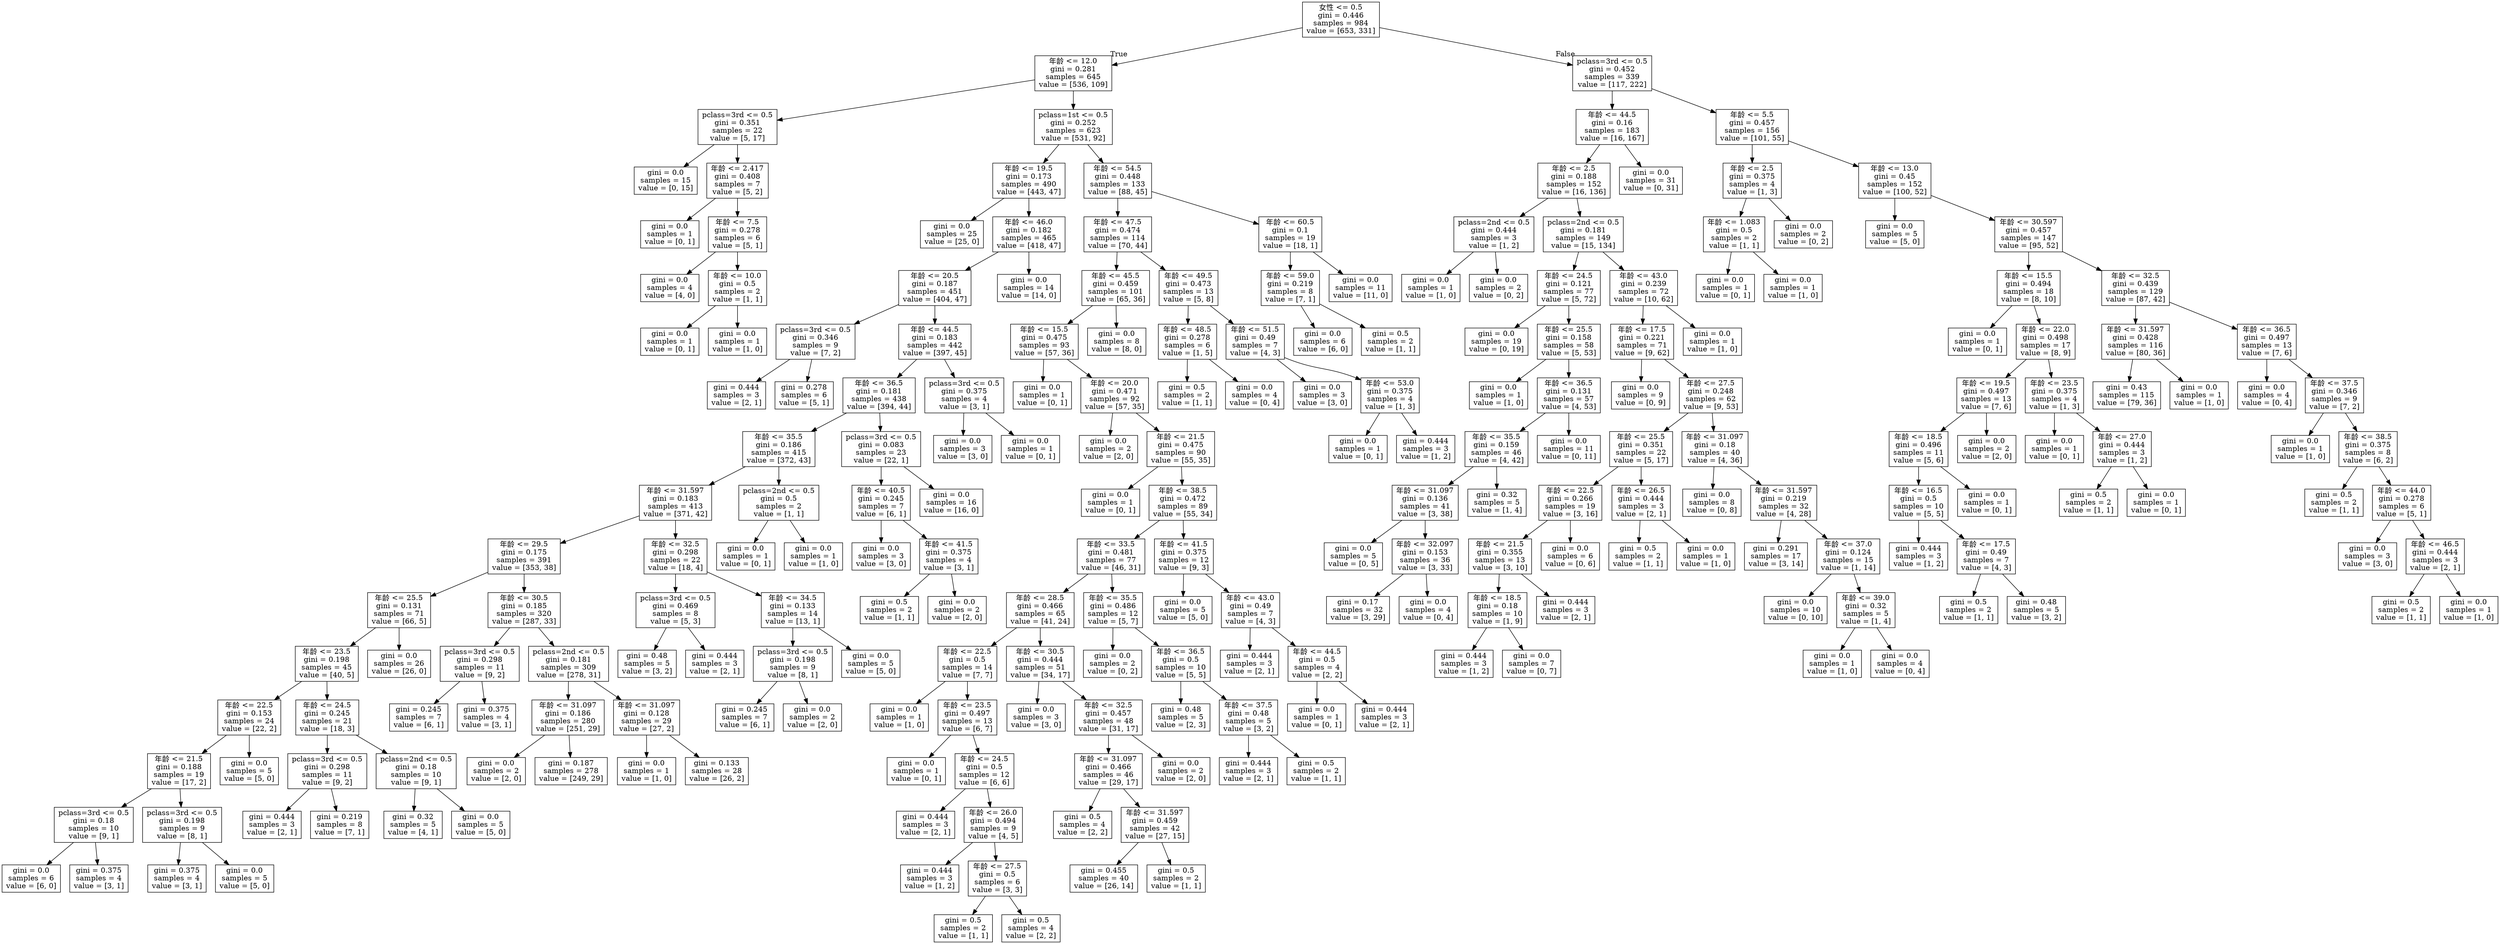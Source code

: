 digraph Tree {
node [shape=box] ;
0 [label="女性 <= 0.5\ngini = 0.446\nsamples = 984\nvalue = [653, 331]"] ;
1 [label="年龄 <= 12.0\ngini = 0.281\nsamples = 645\nvalue = [536, 109]"] ;
0 -> 1 [labeldistance=2.5, labelangle=45, headlabel="True"] ;
2 [label="pclass=3rd <= 0.5\ngini = 0.351\nsamples = 22\nvalue = [5, 17]"] ;
1 -> 2 ;
3 [label="gini = 0.0\nsamples = 15\nvalue = [0, 15]"] ;
2 -> 3 ;
4 [label="年龄 <= 2.417\ngini = 0.408\nsamples = 7\nvalue = [5, 2]"] ;
2 -> 4 ;
5 [label="gini = 0.0\nsamples = 1\nvalue = [0, 1]"] ;
4 -> 5 ;
6 [label="年龄 <= 7.5\ngini = 0.278\nsamples = 6\nvalue = [5, 1]"] ;
4 -> 6 ;
7 [label="gini = 0.0\nsamples = 4\nvalue = [4, 0]"] ;
6 -> 7 ;
8 [label="年龄 <= 10.0\ngini = 0.5\nsamples = 2\nvalue = [1, 1]"] ;
6 -> 8 ;
9 [label="gini = 0.0\nsamples = 1\nvalue = [0, 1]"] ;
8 -> 9 ;
10 [label="gini = 0.0\nsamples = 1\nvalue = [1, 0]"] ;
8 -> 10 ;
11 [label="pclass=1st <= 0.5\ngini = 0.252\nsamples = 623\nvalue = [531, 92]"] ;
1 -> 11 ;
12 [label="年龄 <= 19.5\ngini = 0.173\nsamples = 490\nvalue = [443, 47]"] ;
11 -> 12 ;
13 [label="gini = 0.0\nsamples = 25\nvalue = [25, 0]"] ;
12 -> 13 ;
14 [label="年龄 <= 46.0\ngini = 0.182\nsamples = 465\nvalue = [418, 47]"] ;
12 -> 14 ;
15 [label="年龄 <= 20.5\ngini = 0.187\nsamples = 451\nvalue = [404, 47]"] ;
14 -> 15 ;
16 [label="pclass=3rd <= 0.5\ngini = 0.346\nsamples = 9\nvalue = [7, 2]"] ;
15 -> 16 ;
17 [label="gini = 0.444\nsamples = 3\nvalue = [2, 1]"] ;
16 -> 17 ;
18 [label="gini = 0.278\nsamples = 6\nvalue = [5, 1]"] ;
16 -> 18 ;
19 [label="年龄 <= 44.5\ngini = 0.183\nsamples = 442\nvalue = [397, 45]"] ;
15 -> 19 ;
20 [label="年龄 <= 36.5\ngini = 0.181\nsamples = 438\nvalue = [394, 44]"] ;
19 -> 20 ;
21 [label="年龄 <= 35.5\ngini = 0.186\nsamples = 415\nvalue = [372, 43]"] ;
20 -> 21 ;
22 [label="年龄 <= 31.597\ngini = 0.183\nsamples = 413\nvalue = [371, 42]"] ;
21 -> 22 ;
23 [label="年龄 <= 29.5\ngini = 0.175\nsamples = 391\nvalue = [353, 38]"] ;
22 -> 23 ;
24 [label="年龄 <= 25.5\ngini = 0.131\nsamples = 71\nvalue = [66, 5]"] ;
23 -> 24 ;
25 [label="年龄 <= 23.5\ngini = 0.198\nsamples = 45\nvalue = [40, 5]"] ;
24 -> 25 ;
26 [label="年龄 <= 22.5\ngini = 0.153\nsamples = 24\nvalue = [22, 2]"] ;
25 -> 26 ;
27 [label="年龄 <= 21.5\ngini = 0.188\nsamples = 19\nvalue = [17, 2]"] ;
26 -> 27 ;
28 [label="pclass=3rd <= 0.5\ngini = 0.18\nsamples = 10\nvalue = [9, 1]"] ;
27 -> 28 ;
29 [label="gini = 0.0\nsamples = 6\nvalue = [6, 0]"] ;
28 -> 29 ;
30 [label="gini = 0.375\nsamples = 4\nvalue = [3, 1]"] ;
28 -> 30 ;
31 [label="pclass=3rd <= 0.5\ngini = 0.198\nsamples = 9\nvalue = [8, 1]"] ;
27 -> 31 ;
32 [label="gini = 0.375\nsamples = 4\nvalue = [3, 1]"] ;
31 -> 32 ;
33 [label="gini = 0.0\nsamples = 5\nvalue = [5, 0]"] ;
31 -> 33 ;
34 [label="gini = 0.0\nsamples = 5\nvalue = [5, 0]"] ;
26 -> 34 ;
35 [label="年龄 <= 24.5\ngini = 0.245\nsamples = 21\nvalue = [18, 3]"] ;
25 -> 35 ;
36 [label="pclass=3rd <= 0.5\ngini = 0.298\nsamples = 11\nvalue = [9, 2]"] ;
35 -> 36 ;
37 [label="gini = 0.444\nsamples = 3\nvalue = [2, 1]"] ;
36 -> 37 ;
38 [label="gini = 0.219\nsamples = 8\nvalue = [7, 1]"] ;
36 -> 38 ;
39 [label="pclass=2nd <= 0.5\ngini = 0.18\nsamples = 10\nvalue = [9, 1]"] ;
35 -> 39 ;
40 [label="gini = 0.32\nsamples = 5\nvalue = [4, 1]"] ;
39 -> 40 ;
41 [label="gini = 0.0\nsamples = 5\nvalue = [5, 0]"] ;
39 -> 41 ;
42 [label="gini = 0.0\nsamples = 26\nvalue = [26, 0]"] ;
24 -> 42 ;
43 [label="年龄 <= 30.5\ngini = 0.185\nsamples = 320\nvalue = [287, 33]"] ;
23 -> 43 ;
44 [label="pclass=3rd <= 0.5\ngini = 0.298\nsamples = 11\nvalue = [9, 2]"] ;
43 -> 44 ;
45 [label="gini = 0.245\nsamples = 7\nvalue = [6, 1]"] ;
44 -> 45 ;
46 [label="gini = 0.375\nsamples = 4\nvalue = [3, 1]"] ;
44 -> 46 ;
47 [label="pclass=2nd <= 0.5\ngini = 0.181\nsamples = 309\nvalue = [278, 31]"] ;
43 -> 47 ;
48 [label="年龄 <= 31.097\ngini = 0.186\nsamples = 280\nvalue = [251, 29]"] ;
47 -> 48 ;
49 [label="gini = 0.0\nsamples = 2\nvalue = [2, 0]"] ;
48 -> 49 ;
50 [label="gini = 0.187\nsamples = 278\nvalue = [249, 29]"] ;
48 -> 50 ;
51 [label="年龄 <= 31.097\ngini = 0.128\nsamples = 29\nvalue = [27, 2]"] ;
47 -> 51 ;
52 [label="gini = 0.0\nsamples = 1\nvalue = [1, 0]"] ;
51 -> 52 ;
53 [label="gini = 0.133\nsamples = 28\nvalue = [26, 2]"] ;
51 -> 53 ;
54 [label="年龄 <= 32.5\ngini = 0.298\nsamples = 22\nvalue = [18, 4]"] ;
22 -> 54 ;
55 [label="pclass=3rd <= 0.5\ngini = 0.469\nsamples = 8\nvalue = [5, 3]"] ;
54 -> 55 ;
56 [label="gini = 0.48\nsamples = 5\nvalue = [3, 2]"] ;
55 -> 56 ;
57 [label="gini = 0.444\nsamples = 3\nvalue = [2, 1]"] ;
55 -> 57 ;
58 [label="年龄 <= 34.5\ngini = 0.133\nsamples = 14\nvalue = [13, 1]"] ;
54 -> 58 ;
59 [label="pclass=3rd <= 0.5\ngini = 0.198\nsamples = 9\nvalue = [8, 1]"] ;
58 -> 59 ;
60 [label="gini = 0.245\nsamples = 7\nvalue = [6, 1]"] ;
59 -> 60 ;
61 [label="gini = 0.0\nsamples = 2\nvalue = [2, 0]"] ;
59 -> 61 ;
62 [label="gini = 0.0\nsamples = 5\nvalue = [5, 0]"] ;
58 -> 62 ;
63 [label="pclass=2nd <= 0.5\ngini = 0.5\nsamples = 2\nvalue = [1, 1]"] ;
21 -> 63 ;
64 [label="gini = 0.0\nsamples = 1\nvalue = [0, 1]"] ;
63 -> 64 ;
65 [label="gini = 0.0\nsamples = 1\nvalue = [1, 0]"] ;
63 -> 65 ;
66 [label="pclass=3rd <= 0.5\ngini = 0.083\nsamples = 23\nvalue = [22, 1]"] ;
20 -> 66 ;
67 [label="年龄 <= 40.5\ngini = 0.245\nsamples = 7\nvalue = [6, 1]"] ;
66 -> 67 ;
68 [label="gini = 0.0\nsamples = 3\nvalue = [3, 0]"] ;
67 -> 68 ;
69 [label="年龄 <= 41.5\ngini = 0.375\nsamples = 4\nvalue = [3, 1]"] ;
67 -> 69 ;
70 [label="gini = 0.5\nsamples = 2\nvalue = [1, 1]"] ;
69 -> 70 ;
71 [label="gini = 0.0\nsamples = 2\nvalue = [2, 0]"] ;
69 -> 71 ;
72 [label="gini = 0.0\nsamples = 16\nvalue = [16, 0]"] ;
66 -> 72 ;
73 [label="pclass=3rd <= 0.5\ngini = 0.375\nsamples = 4\nvalue = [3, 1]"] ;
19 -> 73 ;
74 [label="gini = 0.0\nsamples = 3\nvalue = [3, 0]"] ;
73 -> 74 ;
75 [label="gini = 0.0\nsamples = 1\nvalue = [0, 1]"] ;
73 -> 75 ;
76 [label="gini = 0.0\nsamples = 14\nvalue = [14, 0]"] ;
14 -> 76 ;
77 [label="年龄 <= 54.5\ngini = 0.448\nsamples = 133\nvalue = [88, 45]"] ;
11 -> 77 ;
78 [label="年龄 <= 47.5\ngini = 0.474\nsamples = 114\nvalue = [70, 44]"] ;
77 -> 78 ;
79 [label="年龄 <= 45.5\ngini = 0.459\nsamples = 101\nvalue = [65, 36]"] ;
78 -> 79 ;
80 [label="年龄 <= 15.5\ngini = 0.475\nsamples = 93\nvalue = [57, 36]"] ;
79 -> 80 ;
81 [label="gini = 0.0\nsamples = 1\nvalue = [0, 1]"] ;
80 -> 81 ;
82 [label="年龄 <= 20.0\ngini = 0.471\nsamples = 92\nvalue = [57, 35]"] ;
80 -> 82 ;
83 [label="gini = 0.0\nsamples = 2\nvalue = [2, 0]"] ;
82 -> 83 ;
84 [label="年龄 <= 21.5\ngini = 0.475\nsamples = 90\nvalue = [55, 35]"] ;
82 -> 84 ;
85 [label="gini = 0.0\nsamples = 1\nvalue = [0, 1]"] ;
84 -> 85 ;
86 [label="年龄 <= 38.5\ngini = 0.472\nsamples = 89\nvalue = [55, 34]"] ;
84 -> 86 ;
87 [label="年龄 <= 33.5\ngini = 0.481\nsamples = 77\nvalue = [46, 31]"] ;
86 -> 87 ;
88 [label="年龄 <= 28.5\ngini = 0.466\nsamples = 65\nvalue = [41, 24]"] ;
87 -> 88 ;
89 [label="年龄 <= 22.5\ngini = 0.5\nsamples = 14\nvalue = [7, 7]"] ;
88 -> 89 ;
90 [label="gini = 0.0\nsamples = 1\nvalue = [1, 0]"] ;
89 -> 90 ;
91 [label="年龄 <= 23.5\ngini = 0.497\nsamples = 13\nvalue = [6, 7]"] ;
89 -> 91 ;
92 [label="gini = 0.0\nsamples = 1\nvalue = [0, 1]"] ;
91 -> 92 ;
93 [label="年龄 <= 24.5\ngini = 0.5\nsamples = 12\nvalue = [6, 6]"] ;
91 -> 93 ;
94 [label="gini = 0.444\nsamples = 3\nvalue = [2, 1]"] ;
93 -> 94 ;
95 [label="年龄 <= 26.0\ngini = 0.494\nsamples = 9\nvalue = [4, 5]"] ;
93 -> 95 ;
96 [label="gini = 0.444\nsamples = 3\nvalue = [1, 2]"] ;
95 -> 96 ;
97 [label="年龄 <= 27.5\ngini = 0.5\nsamples = 6\nvalue = [3, 3]"] ;
95 -> 97 ;
98 [label="gini = 0.5\nsamples = 2\nvalue = [1, 1]"] ;
97 -> 98 ;
99 [label="gini = 0.5\nsamples = 4\nvalue = [2, 2]"] ;
97 -> 99 ;
100 [label="年龄 <= 30.5\ngini = 0.444\nsamples = 51\nvalue = [34, 17]"] ;
88 -> 100 ;
101 [label="gini = 0.0\nsamples = 3\nvalue = [3, 0]"] ;
100 -> 101 ;
102 [label="年龄 <= 32.5\ngini = 0.457\nsamples = 48\nvalue = [31, 17]"] ;
100 -> 102 ;
103 [label="年龄 <= 31.097\ngini = 0.466\nsamples = 46\nvalue = [29, 17]"] ;
102 -> 103 ;
104 [label="gini = 0.5\nsamples = 4\nvalue = [2, 2]"] ;
103 -> 104 ;
105 [label="年龄 <= 31.597\ngini = 0.459\nsamples = 42\nvalue = [27, 15]"] ;
103 -> 105 ;
106 [label="gini = 0.455\nsamples = 40\nvalue = [26, 14]"] ;
105 -> 106 ;
107 [label="gini = 0.5\nsamples = 2\nvalue = [1, 1]"] ;
105 -> 107 ;
108 [label="gini = 0.0\nsamples = 2\nvalue = [2, 0]"] ;
102 -> 108 ;
109 [label="年龄 <= 35.5\ngini = 0.486\nsamples = 12\nvalue = [5, 7]"] ;
87 -> 109 ;
110 [label="gini = 0.0\nsamples = 2\nvalue = [0, 2]"] ;
109 -> 110 ;
111 [label="年龄 <= 36.5\ngini = 0.5\nsamples = 10\nvalue = [5, 5]"] ;
109 -> 111 ;
112 [label="gini = 0.48\nsamples = 5\nvalue = [2, 3]"] ;
111 -> 112 ;
113 [label="年龄 <= 37.5\ngini = 0.48\nsamples = 5\nvalue = [3, 2]"] ;
111 -> 113 ;
114 [label="gini = 0.444\nsamples = 3\nvalue = [2, 1]"] ;
113 -> 114 ;
115 [label="gini = 0.5\nsamples = 2\nvalue = [1, 1]"] ;
113 -> 115 ;
116 [label="年龄 <= 41.5\ngini = 0.375\nsamples = 12\nvalue = [9, 3]"] ;
86 -> 116 ;
117 [label="gini = 0.0\nsamples = 5\nvalue = [5, 0]"] ;
116 -> 117 ;
118 [label="年龄 <= 43.0\ngini = 0.49\nsamples = 7\nvalue = [4, 3]"] ;
116 -> 118 ;
119 [label="gini = 0.444\nsamples = 3\nvalue = [2, 1]"] ;
118 -> 119 ;
120 [label="年龄 <= 44.5\ngini = 0.5\nsamples = 4\nvalue = [2, 2]"] ;
118 -> 120 ;
121 [label="gini = 0.0\nsamples = 1\nvalue = [0, 1]"] ;
120 -> 121 ;
122 [label="gini = 0.444\nsamples = 3\nvalue = [2, 1]"] ;
120 -> 122 ;
123 [label="gini = 0.0\nsamples = 8\nvalue = [8, 0]"] ;
79 -> 123 ;
124 [label="年龄 <= 49.5\ngini = 0.473\nsamples = 13\nvalue = [5, 8]"] ;
78 -> 124 ;
125 [label="年龄 <= 48.5\ngini = 0.278\nsamples = 6\nvalue = [1, 5]"] ;
124 -> 125 ;
126 [label="gini = 0.5\nsamples = 2\nvalue = [1, 1]"] ;
125 -> 126 ;
127 [label="gini = 0.0\nsamples = 4\nvalue = [0, 4]"] ;
125 -> 127 ;
128 [label="年龄 <= 51.5\ngini = 0.49\nsamples = 7\nvalue = [4, 3]"] ;
124 -> 128 ;
129 [label="gini = 0.0\nsamples = 3\nvalue = [3, 0]"] ;
128 -> 129 ;
130 [label="年龄 <= 53.0\ngini = 0.375\nsamples = 4\nvalue = [1, 3]"] ;
128 -> 130 ;
131 [label="gini = 0.0\nsamples = 1\nvalue = [0, 1]"] ;
130 -> 131 ;
132 [label="gini = 0.444\nsamples = 3\nvalue = [1, 2]"] ;
130 -> 132 ;
133 [label="年龄 <= 60.5\ngini = 0.1\nsamples = 19\nvalue = [18, 1]"] ;
77 -> 133 ;
134 [label="年龄 <= 59.0\ngini = 0.219\nsamples = 8\nvalue = [7, 1]"] ;
133 -> 134 ;
135 [label="gini = 0.0\nsamples = 6\nvalue = [6, 0]"] ;
134 -> 135 ;
136 [label="gini = 0.5\nsamples = 2\nvalue = [1, 1]"] ;
134 -> 136 ;
137 [label="gini = 0.0\nsamples = 11\nvalue = [11, 0]"] ;
133 -> 137 ;
138 [label="pclass=3rd <= 0.5\ngini = 0.452\nsamples = 339\nvalue = [117, 222]"] ;
0 -> 138 [labeldistance=2.5, labelangle=-45, headlabel="False"] ;
139 [label="年龄 <= 44.5\ngini = 0.16\nsamples = 183\nvalue = [16, 167]"] ;
138 -> 139 ;
140 [label="年龄 <= 2.5\ngini = 0.188\nsamples = 152\nvalue = [16, 136]"] ;
139 -> 140 ;
141 [label="pclass=2nd <= 0.5\ngini = 0.444\nsamples = 3\nvalue = [1, 2]"] ;
140 -> 141 ;
142 [label="gini = 0.0\nsamples = 1\nvalue = [1, 0]"] ;
141 -> 142 ;
143 [label="gini = 0.0\nsamples = 2\nvalue = [0, 2]"] ;
141 -> 143 ;
144 [label="pclass=2nd <= 0.5\ngini = 0.181\nsamples = 149\nvalue = [15, 134]"] ;
140 -> 144 ;
145 [label="年龄 <= 24.5\ngini = 0.121\nsamples = 77\nvalue = [5, 72]"] ;
144 -> 145 ;
146 [label="gini = 0.0\nsamples = 19\nvalue = [0, 19]"] ;
145 -> 146 ;
147 [label="年龄 <= 25.5\ngini = 0.158\nsamples = 58\nvalue = [5, 53]"] ;
145 -> 147 ;
148 [label="gini = 0.0\nsamples = 1\nvalue = [1, 0]"] ;
147 -> 148 ;
149 [label="年龄 <= 36.5\ngini = 0.131\nsamples = 57\nvalue = [4, 53]"] ;
147 -> 149 ;
150 [label="年龄 <= 35.5\ngini = 0.159\nsamples = 46\nvalue = [4, 42]"] ;
149 -> 150 ;
151 [label="年龄 <= 31.097\ngini = 0.136\nsamples = 41\nvalue = [3, 38]"] ;
150 -> 151 ;
152 [label="gini = 0.0\nsamples = 5\nvalue = [0, 5]"] ;
151 -> 152 ;
153 [label="年龄 <= 32.097\ngini = 0.153\nsamples = 36\nvalue = [3, 33]"] ;
151 -> 153 ;
154 [label="gini = 0.17\nsamples = 32\nvalue = [3, 29]"] ;
153 -> 154 ;
155 [label="gini = 0.0\nsamples = 4\nvalue = [0, 4]"] ;
153 -> 155 ;
156 [label="gini = 0.32\nsamples = 5\nvalue = [1, 4]"] ;
150 -> 156 ;
157 [label="gini = 0.0\nsamples = 11\nvalue = [0, 11]"] ;
149 -> 157 ;
158 [label="年龄 <= 43.0\ngini = 0.239\nsamples = 72\nvalue = [10, 62]"] ;
144 -> 158 ;
159 [label="年龄 <= 17.5\ngini = 0.221\nsamples = 71\nvalue = [9, 62]"] ;
158 -> 159 ;
160 [label="gini = 0.0\nsamples = 9\nvalue = [0, 9]"] ;
159 -> 160 ;
161 [label="年龄 <= 27.5\ngini = 0.248\nsamples = 62\nvalue = [9, 53]"] ;
159 -> 161 ;
162 [label="年龄 <= 25.5\ngini = 0.351\nsamples = 22\nvalue = [5, 17]"] ;
161 -> 162 ;
163 [label="年龄 <= 22.5\ngini = 0.266\nsamples = 19\nvalue = [3, 16]"] ;
162 -> 163 ;
164 [label="年龄 <= 21.5\ngini = 0.355\nsamples = 13\nvalue = [3, 10]"] ;
163 -> 164 ;
165 [label="年龄 <= 18.5\ngini = 0.18\nsamples = 10\nvalue = [1, 9]"] ;
164 -> 165 ;
166 [label="gini = 0.444\nsamples = 3\nvalue = [1, 2]"] ;
165 -> 166 ;
167 [label="gini = 0.0\nsamples = 7\nvalue = [0, 7]"] ;
165 -> 167 ;
168 [label="gini = 0.444\nsamples = 3\nvalue = [2, 1]"] ;
164 -> 168 ;
169 [label="gini = 0.0\nsamples = 6\nvalue = [0, 6]"] ;
163 -> 169 ;
170 [label="年龄 <= 26.5\ngini = 0.444\nsamples = 3\nvalue = [2, 1]"] ;
162 -> 170 ;
171 [label="gini = 0.5\nsamples = 2\nvalue = [1, 1]"] ;
170 -> 171 ;
172 [label="gini = 0.0\nsamples = 1\nvalue = [1, 0]"] ;
170 -> 172 ;
173 [label="年龄 <= 31.097\ngini = 0.18\nsamples = 40\nvalue = [4, 36]"] ;
161 -> 173 ;
174 [label="gini = 0.0\nsamples = 8\nvalue = [0, 8]"] ;
173 -> 174 ;
175 [label="年龄 <= 31.597\ngini = 0.219\nsamples = 32\nvalue = [4, 28]"] ;
173 -> 175 ;
176 [label="gini = 0.291\nsamples = 17\nvalue = [3, 14]"] ;
175 -> 176 ;
177 [label="年龄 <= 37.0\ngini = 0.124\nsamples = 15\nvalue = [1, 14]"] ;
175 -> 177 ;
178 [label="gini = 0.0\nsamples = 10\nvalue = [0, 10]"] ;
177 -> 178 ;
179 [label="年龄 <= 39.0\ngini = 0.32\nsamples = 5\nvalue = [1, 4]"] ;
177 -> 179 ;
180 [label="gini = 0.0\nsamples = 1\nvalue = [1, 0]"] ;
179 -> 180 ;
181 [label="gini = 0.0\nsamples = 4\nvalue = [0, 4]"] ;
179 -> 181 ;
182 [label="gini = 0.0\nsamples = 1\nvalue = [1, 0]"] ;
158 -> 182 ;
183 [label="gini = 0.0\nsamples = 31\nvalue = [0, 31]"] ;
139 -> 183 ;
184 [label="年龄 <= 5.5\ngini = 0.457\nsamples = 156\nvalue = [101, 55]"] ;
138 -> 184 ;
185 [label="年龄 <= 2.5\ngini = 0.375\nsamples = 4\nvalue = [1, 3]"] ;
184 -> 185 ;
186 [label="年龄 <= 1.083\ngini = 0.5\nsamples = 2\nvalue = [1, 1]"] ;
185 -> 186 ;
187 [label="gini = 0.0\nsamples = 1\nvalue = [0, 1]"] ;
186 -> 187 ;
188 [label="gini = 0.0\nsamples = 1\nvalue = [1, 0]"] ;
186 -> 188 ;
189 [label="gini = 0.0\nsamples = 2\nvalue = [0, 2]"] ;
185 -> 189 ;
190 [label="年龄 <= 13.0\ngini = 0.45\nsamples = 152\nvalue = [100, 52]"] ;
184 -> 190 ;
191 [label="gini = 0.0\nsamples = 5\nvalue = [5, 0]"] ;
190 -> 191 ;
192 [label="年龄 <= 30.597\ngini = 0.457\nsamples = 147\nvalue = [95, 52]"] ;
190 -> 192 ;
193 [label="年龄 <= 15.5\ngini = 0.494\nsamples = 18\nvalue = [8, 10]"] ;
192 -> 193 ;
194 [label="gini = 0.0\nsamples = 1\nvalue = [0, 1]"] ;
193 -> 194 ;
195 [label="年龄 <= 22.0\ngini = 0.498\nsamples = 17\nvalue = [8, 9]"] ;
193 -> 195 ;
196 [label="年龄 <= 19.5\ngini = 0.497\nsamples = 13\nvalue = [7, 6]"] ;
195 -> 196 ;
197 [label="年龄 <= 18.5\ngini = 0.496\nsamples = 11\nvalue = [5, 6]"] ;
196 -> 197 ;
198 [label="年龄 <= 16.5\ngini = 0.5\nsamples = 10\nvalue = [5, 5]"] ;
197 -> 198 ;
199 [label="gini = 0.444\nsamples = 3\nvalue = [1, 2]"] ;
198 -> 199 ;
200 [label="年龄 <= 17.5\ngini = 0.49\nsamples = 7\nvalue = [4, 3]"] ;
198 -> 200 ;
201 [label="gini = 0.5\nsamples = 2\nvalue = [1, 1]"] ;
200 -> 201 ;
202 [label="gini = 0.48\nsamples = 5\nvalue = [3, 2]"] ;
200 -> 202 ;
203 [label="gini = 0.0\nsamples = 1\nvalue = [0, 1]"] ;
197 -> 203 ;
204 [label="gini = 0.0\nsamples = 2\nvalue = [2, 0]"] ;
196 -> 204 ;
205 [label="年龄 <= 23.5\ngini = 0.375\nsamples = 4\nvalue = [1, 3]"] ;
195 -> 205 ;
206 [label="gini = 0.0\nsamples = 1\nvalue = [0, 1]"] ;
205 -> 206 ;
207 [label="年龄 <= 27.0\ngini = 0.444\nsamples = 3\nvalue = [1, 2]"] ;
205 -> 207 ;
208 [label="gini = 0.5\nsamples = 2\nvalue = [1, 1]"] ;
207 -> 208 ;
209 [label="gini = 0.0\nsamples = 1\nvalue = [0, 1]"] ;
207 -> 209 ;
210 [label="年龄 <= 32.5\ngini = 0.439\nsamples = 129\nvalue = [87, 42]"] ;
192 -> 210 ;
211 [label="年龄 <= 31.597\ngini = 0.428\nsamples = 116\nvalue = [80, 36]"] ;
210 -> 211 ;
212 [label="gini = 0.43\nsamples = 115\nvalue = [79, 36]"] ;
211 -> 212 ;
213 [label="gini = 0.0\nsamples = 1\nvalue = [1, 0]"] ;
211 -> 213 ;
214 [label="年龄 <= 36.5\ngini = 0.497\nsamples = 13\nvalue = [7, 6]"] ;
210 -> 214 ;
215 [label="gini = 0.0\nsamples = 4\nvalue = [0, 4]"] ;
214 -> 215 ;
216 [label="年龄 <= 37.5\ngini = 0.346\nsamples = 9\nvalue = [7, 2]"] ;
214 -> 216 ;
217 [label="gini = 0.0\nsamples = 1\nvalue = [1, 0]"] ;
216 -> 217 ;
218 [label="年龄 <= 38.5\ngini = 0.375\nsamples = 8\nvalue = [6, 2]"] ;
216 -> 218 ;
219 [label="gini = 0.5\nsamples = 2\nvalue = [1, 1]"] ;
218 -> 219 ;
220 [label="年龄 <= 44.0\ngini = 0.278\nsamples = 6\nvalue = [5, 1]"] ;
218 -> 220 ;
221 [label="gini = 0.0\nsamples = 3\nvalue = [3, 0]"] ;
220 -> 221 ;
222 [label="年龄 <= 46.5\ngini = 0.444\nsamples = 3\nvalue = [2, 1]"] ;
220 -> 222 ;
223 [label="gini = 0.5\nsamples = 2\nvalue = [1, 1]"] ;
222 -> 223 ;
224 [label="gini = 0.0\nsamples = 1\nvalue = [1, 0]"] ;
222 -> 224 ;
}